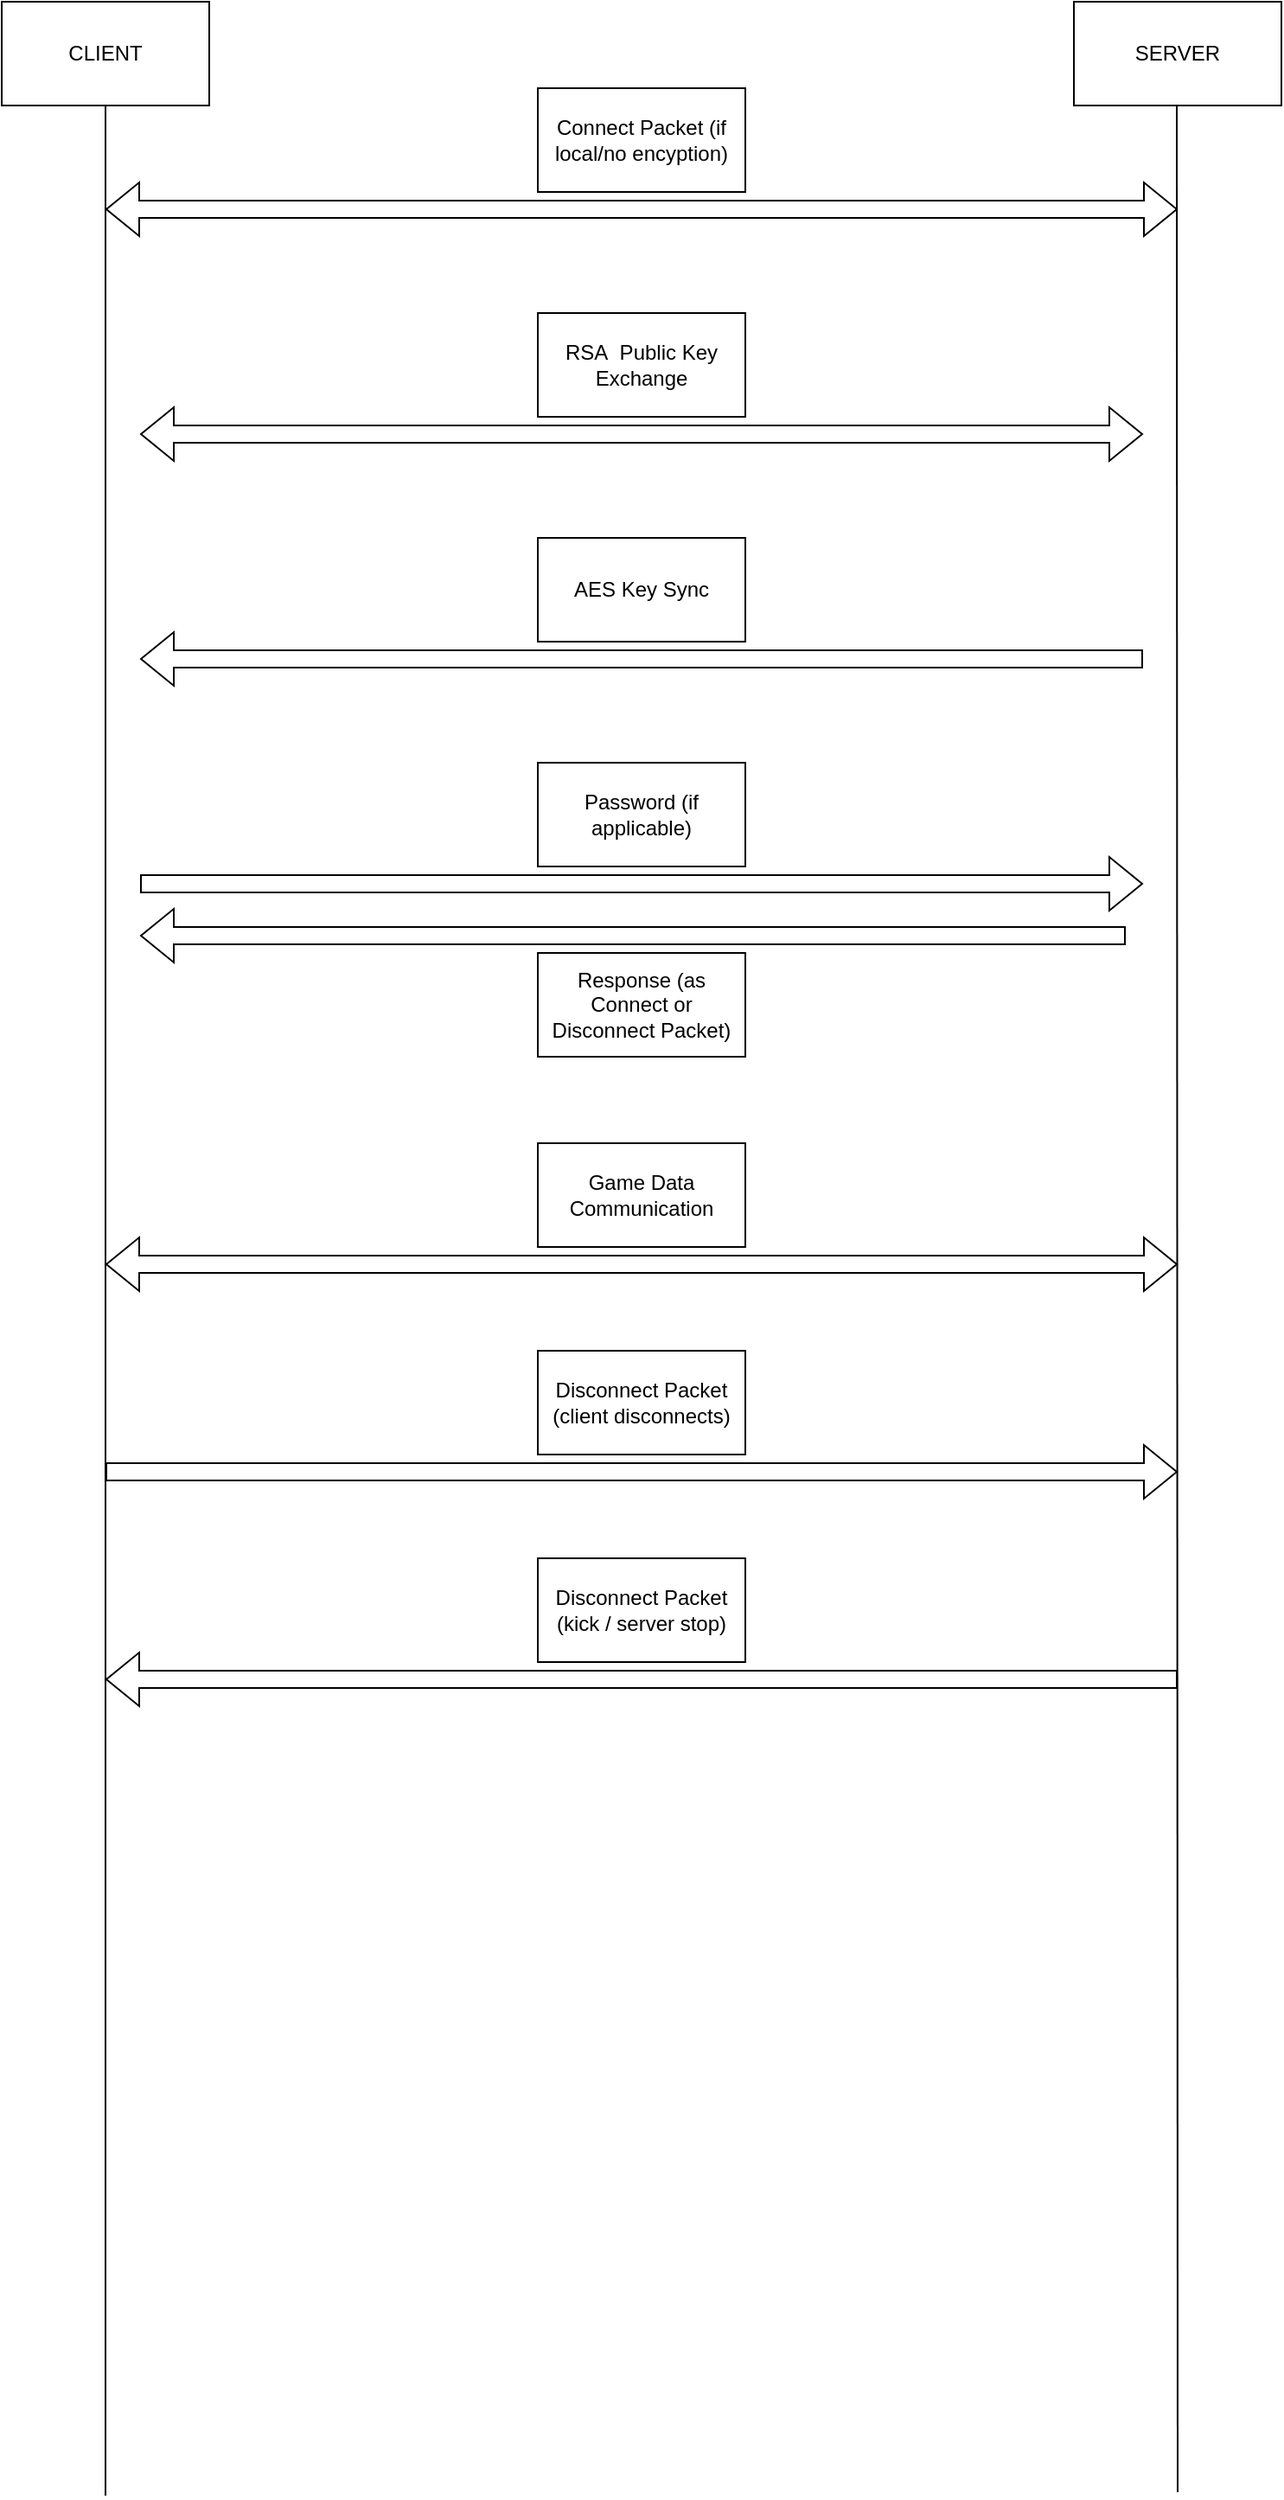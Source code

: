 <mxfile version="23.0.2" type="device">
  <diagram name="Page-1" id="sn2Hw0yw_6pL8ZrineqU">
    <mxGraphModel dx="1098" dy="820" grid="1" gridSize="10" guides="1" tooltips="1" connect="1" arrows="1" fold="1" page="1" pageScale="1" pageWidth="850" pageHeight="1100" math="0" shadow="0">
      <root>
        <mxCell id="0" />
        <mxCell id="1" parent="0" />
        <mxCell id="57yPnK1Dk8ZZOBbv01vx-1" value="CLIENT" style="rounded=0;whiteSpace=wrap;html=1;" vertex="1" parent="1">
          <mxGeometry x="70" y="110" width="120" height="60" as="geometry" />
        </mxCell>
        <mxCell id="57yPnK1Dk8ZZOBbv01vx-2" value="SERVER" style="rounded=0;whiteSpace=wrap;html=1;" vertex="1" parent="1">
          <mxGeometry x="690" y="110" width="120" height="60" as="geometry" />
        </mxCell>
        <mxCell id="57yPnK1Dk8ZZOBbv01vx-4" value="" style="endArrow=none;html=1;rounded=0;entryX=0.5;entryY=1;entryDx=0;entryDy=0;" edge="1" parent="1" target="57yPnK1Dk8ZZOBbv01vx-1">
          <mxGeometry width="50" height="50" relative="1" as="geometry">
            <mxPoint x="130" y="1552" as="sourcePoint" />
            <mxPoint x="480" y="290" as="targetPoint" />
          </mxGeometry>
        </mxCell>
        <mxCell id="57yPnK1Dk8ZZOBbv01vx-5" value="" style="endArrow=none;html=1;rounded=0;entryX=0.5;entryY=1;entryDx=0;entryDy=0;" edge="1" parent="1">
          <mxGeometry width="50" height="50" relative="1" as="geometry">
            <mxPoint x="750" y="1550" as="sourcePoint" />
            <mxPoint x="749.5" y="170" as="targetPoint" />
          </mxGeometry>
        </mxCell>
        <mxCell id="57yPnK1Dk8ZZOBbv01vx-6" value="" style="shape=flexArrow;endArrow=classic;startArrow=classic;html=1;rounded=0;" edge="1" parent="1">
          <mxGeometry width="100" height="100" relative="1" as="geometry">
            <mxPoint x="130" y="230" as="sourcePoint" />
            <mxPoint x="750" y="230" as="targetPoint" />
          </mxGeometry>
        </mxCell>
        <mxCell id="57yPnK1Dk8ZZOBbv01vx-7" value="Connect Packet (if local/no encyption)" style="rounded=0;whiteSpace=wrap;html=1;" vertex="1" parent="1">
          <mxGeometry x="380" y="160" width="120" height="60" as="geometry" />
        </mxCell>
        <mxCell id="57yPnK1Dk8ZZOBbv01vx-10" value="" style="shape=flexArrow;endArrow=classic;startArrow=classic;html=1;rounded=0;" edge="1" parent="1">
          <mxGeometry width="100" height="100" relative="1" as="geometry">
            <mxPoint x="150" y="360" as="sourcePoint" />
            <mxPoint x="730" y="360" as="targetPoint" />
          </mxGeometry>
        </mxCell>
        <mxCell id="57yPnK1Dk8ZZOBbv01vx-11" value="RSA&amp;nbsp; Public Key Exchange" style="rounded=0;whiteSpace=wrap;html=1;" vertex="1" parent="1">
          <mxGeometry x="380" y="290" width="120" height="60" as="geometry" />
        </mxCell>
        <mxCell id="57yPnK1Dk8ZZOBbv01vx-13" value="AES Key Sync" style="rounded=0;whiteSpace=wrap;html=1;" vertex="1" parent="1">
          <mxGeometry x="380" y="420" width="120" height="60" as="geometry" />
        </mxCell>
        <mxCell id="57yPnK1Dk8ZZOBbv01vx-14" value="" style="shape=flexArrow;endArrow=classic;html=1;rounded=0;" edge="1" parent="1">
          <mxGeometry width="50" height="50" relative="1" as="geometry">
            <mxPoint x="730" y="490" as="sourcePoint" />
            <mxPoint x="150" y="490" as="targetPoint" />
          </mxGeometry>
        </mxCell>
        <mxCell id="57yPnK1Dk8ZZOBbv01vx-16" value="Password (if applicable)" style="rounded=0;whiteSpace=wrap;html=1;" vertex="1" parent="1">
          <mxGeometry x="380" y="550" width="120" height="60" as="geometry" />
        </mxCell>
        <mxCell id="57yPnK1Dk8ZZOBbv01vx-17" value="" style="shape=flexArrow;endArrow=classic;html=1;rounded=0;" edge="1" parent="1">
          <mxGeometry width="50" height="50" relative="1" as="geometry">
            <mxPoint x="150" y="620" as="sourcePoint" />
            <mxPoint x="730" y="620" as="targetPoint" />
          </mxGeometry>
        </mxCell>
        <mxCell id="57yPnK1Dk8ZZOBbv01vx-18" value="Response (as Connect or Disconnect Packet)" style="rounded=0;whiteSpace=wrap;html=1;" vertex="1" parent="1">
          <mxGeometry x="380" y="660" width="120" height="60" as="geometry" />
        </mxCell>
        <mxCell id="57yPnK1Dk8ZZOBbv01vx-20" value="" style="shape=flexArrow;endArrow=classic;html=1;rounded=0;" edge="1" parent="1">
          <mxGeometry width="50" height="50" relative="1" as="geometry">
            <mxPoint x="720" y="650" as="sourcePoint" />
            <mxPoint x="150" y="650" as="targetPoint" />
          </mxGeometry>
        </mxCell>
        <mxCell id="57yPnK1Dk8ZZOBbv01vx-21" value="" style="shape=flexArrow;endArrow=classic;startArrow=classic;html=1;rounded=0;" edge="1" parent="1">
          <mxGeometry width="100" height="100" relative="1" as="geometry">
            <mxPoint x="130" y="840" as="sourcePoint" />
            <mxPoint x="750" y="840" as="targetPoint" />
          </mxGeometry>
        </mxCell>
        <mxCell id="57yPnK1Dk8ZZOBbv01vx-22" value="Game Data Communication" style="rounded=0;whiteSpace=wrap;html=1;" vertex="1" parent="1">
          <mxGeometry x="380" y="770" width="120" height="60" as="geometry" />
        </mxCell>
        <mxCell id="57yPnK1Dk8ZZOBbv01vx-24" value="Disconnect Packet&lt;br&gt;(kick / server stop)" style="rounded=0;whiteSpace=wrap;html=1;" vertex="1" parent="1">
          <mxGeometry x="380" y="1010" width="120" height="60" as="geometry" />
        </mxCell>
        <mxCell id="57yPnK1Dk8ZZOBbv01vx-25" value="" style="shape=flexArrow;endArrow=classic;html=1;rounded=0;" edge="1" parent="1">
          <mxGeometry width="50" height="50" relative="1" as="geometry">
            <mxPoint x="750" y="1080" as="sourcePoint" />
            <mxPoint x="130" y="1080" as="targetPoint" />
          </mxGeometry>
        </mxCell>
        <mxCell id="57yPnK1Dk8ZZOBbv01vx-26" value="Disconnect Packet&lt;br&gt;(client disconnects)" style="rounded=0;whiteSpace=wrap;html=1;" vertex="1" parent="1">
          <mxGeometry x="380" y="890" width="120" height="60" as="geometry" />
        </mxCell>
        <mxCell id="57yPnK1Dk8ZZOBbv01vx-27" value="" style="shape=flexArrow;endArrow=classic;html=1;rounded=0;" edge="1" parent="1">
          <mxGeometry width="50" height="50" relative="1" as="geometry">
            <mxPoint x="130" y="960" as="sourcePoint" />
            <mxPoint x="750" y="960" as="targetPoint" />
          </mxGeometry>
        </mxCell>
      </root>
    </mxGraphModel>
  </diagram>
</mxfile>
